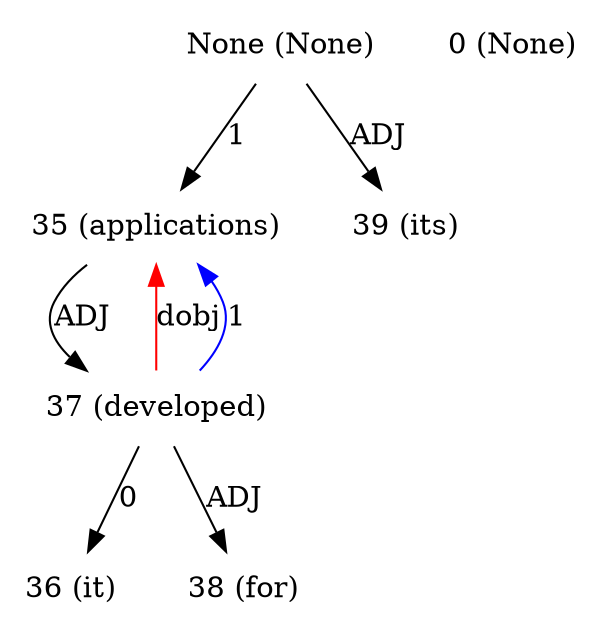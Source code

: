 digraph G{
edge [dir=forward]
node [shape=plaintext]

None [label="None (None)"]
None -> 35 [label="1"]
None [label="None (None)"]
None -> 39 [label="ADJ"]
0 [label="0 (None)"]
35 [label="35 (applications)"]
35 -> 37 [label="ADJ"]
37 -> 35 [label="dobj", color="red"]
36 [label="36 (it)"]
37 [label="37 (developed)"]
37 -> 35 [label="1", color="blue"]
37 -> 36 [label="0"]
37 -> 38 [label="ADJ"]
38 [label="38 (for)"]
39 [label="39 (its)"]
}
